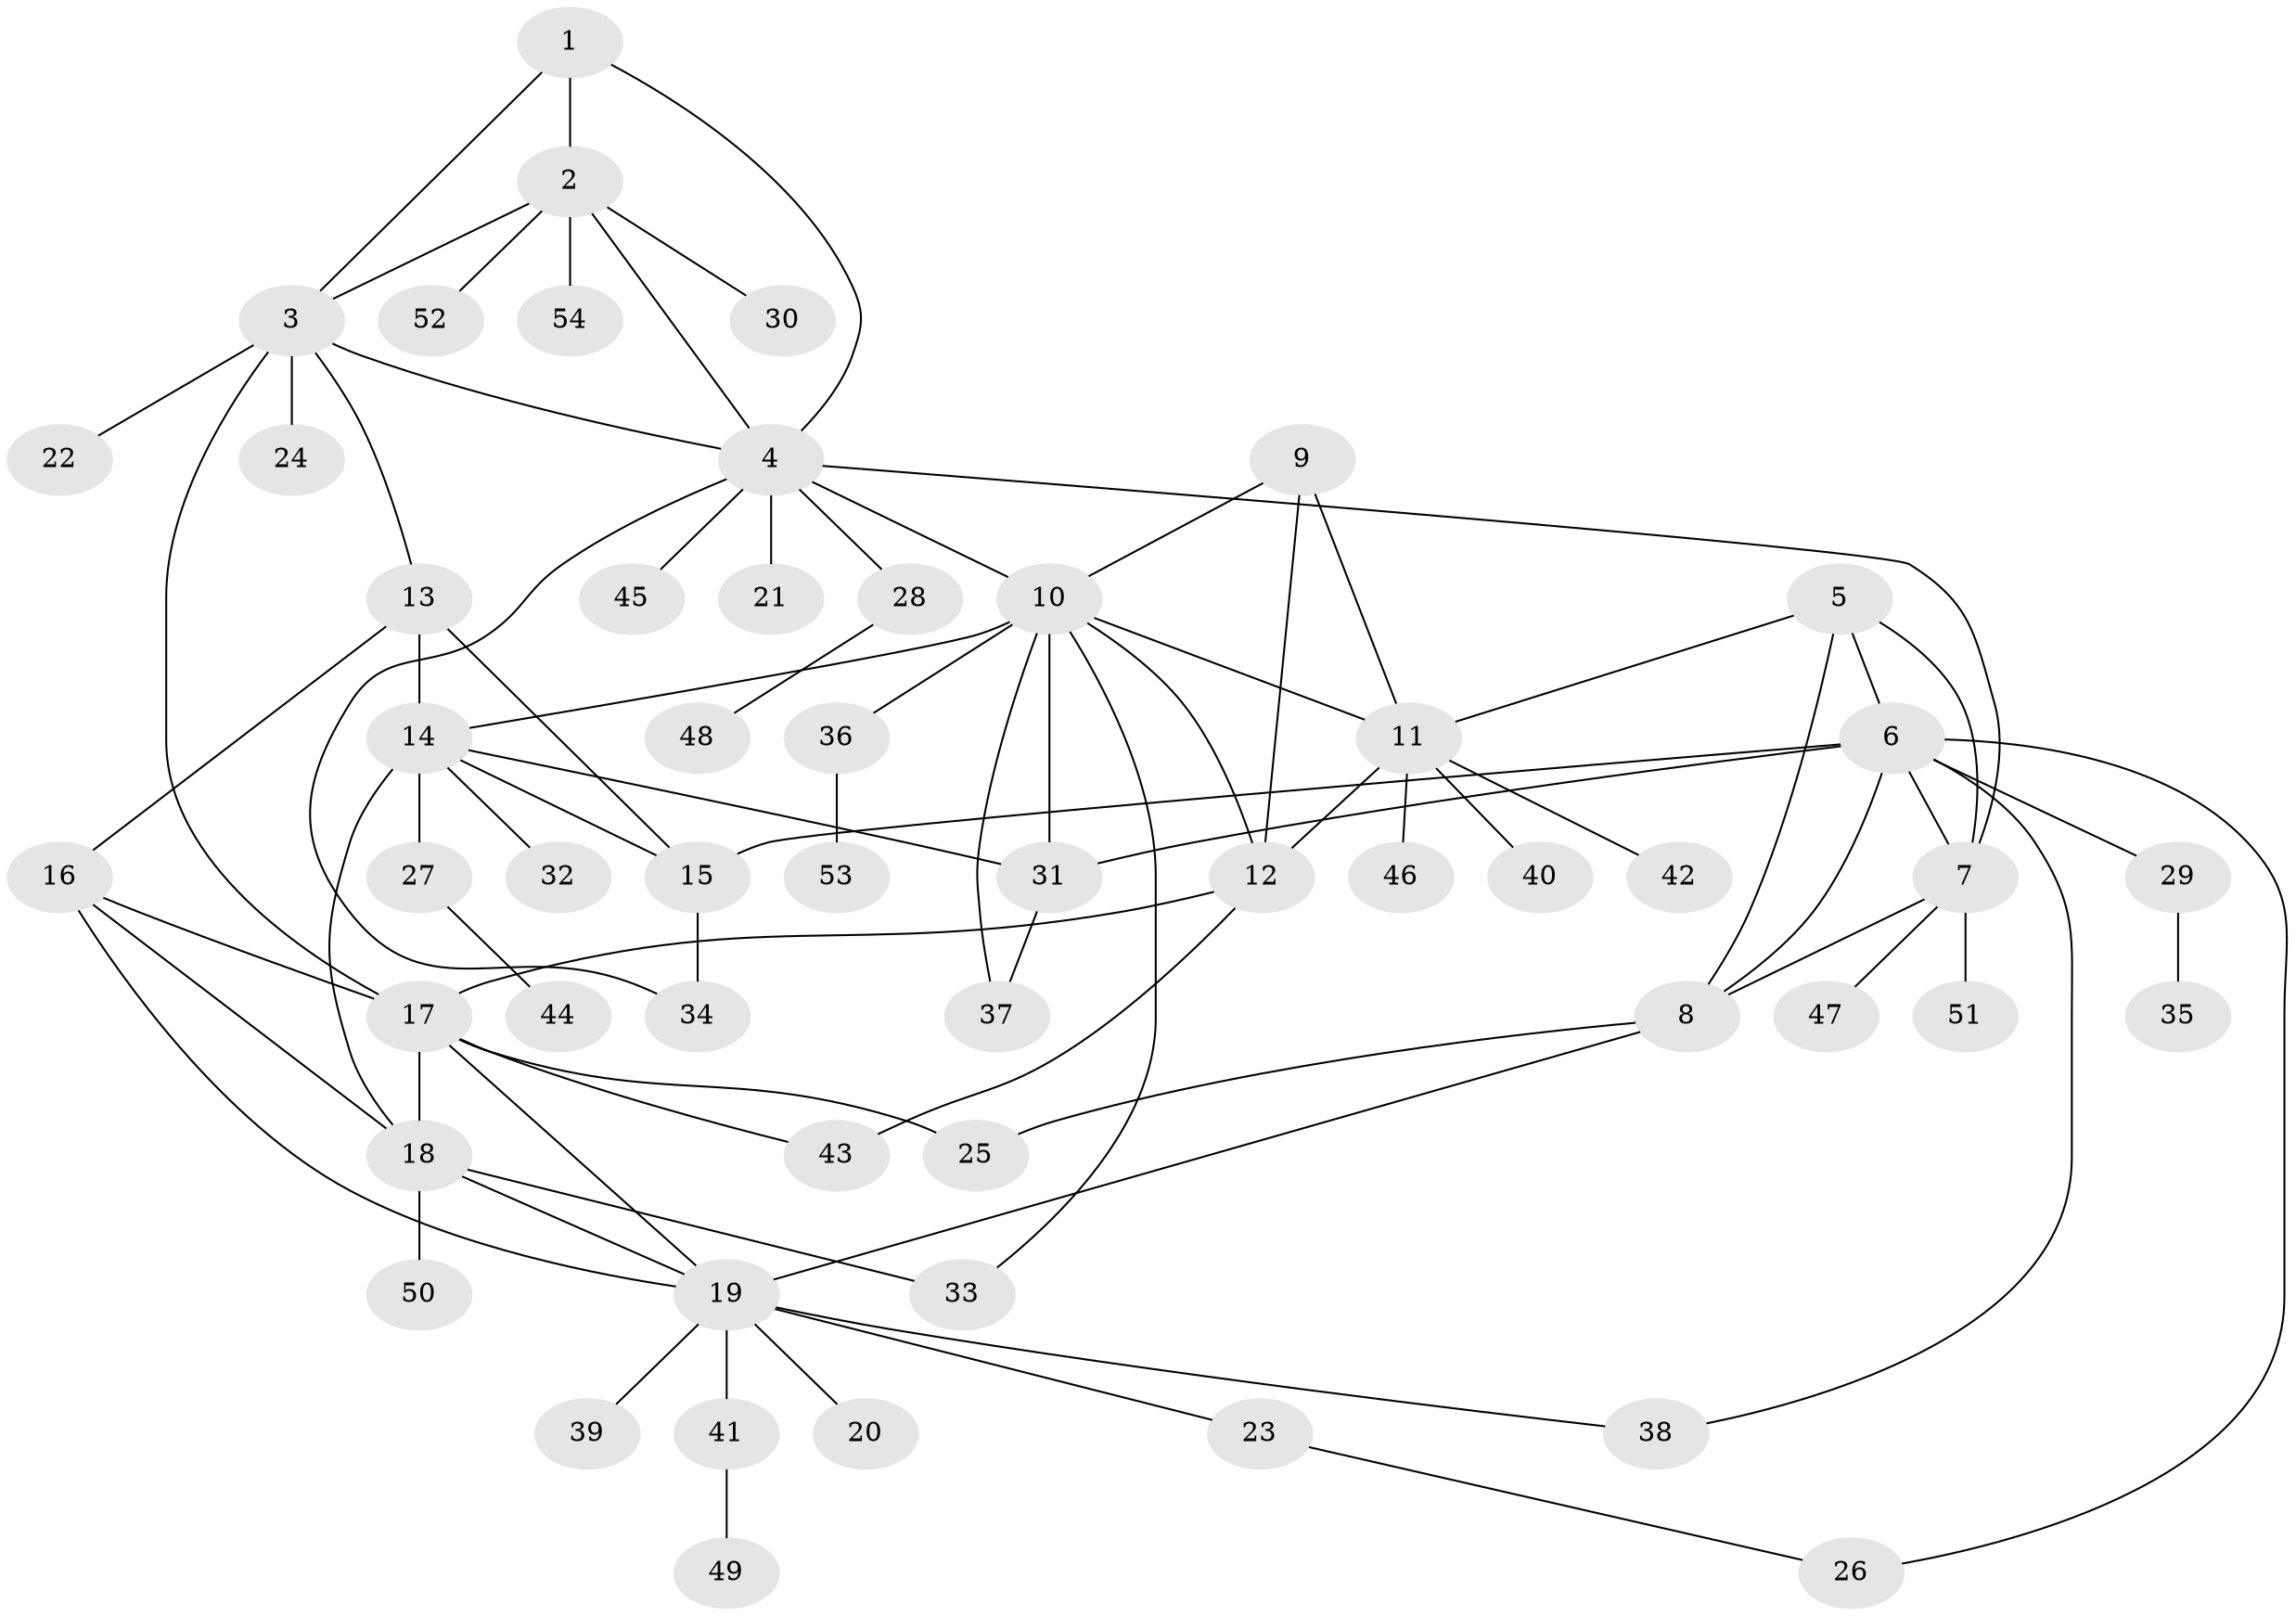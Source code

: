 // original degree distribution, {3: 0.0898876404494382, 7: 0.0449438202247191, 8: 0.0449438202247191, 10: 0.033707865168539325, 5: 0.033707865168539325, 6: 0.02247191011235955, 4: 0.033707865168539325, 11: 0.011235955056179775, 1: 0.5393258426966292, 2: 0.14606741573033707}
// Generated by graph-tools (version 1.1) at 2025/52/03/04/25 22:52:29]
// undirected, 54 vertices, 82 edges
graph export_dot {
  node [color=gray90,style=filled];
  1;
  2;
  3;
  4;
  5;
  6;
  7;
  8;
  9;
  10;
  11;
  12;
  13;
  14;
  15;
  16;
  17;
  18;
  19;
  20;
  21;
  22;
  23;
  24;
  25;
  26;
  27;
  28;
  29;
  30;
  31;
  32;
  33;
  34;
  35;
  36;
  37;
  38;
  39;
  40;
  41;
  42;
  43;
  44;
  45;
  46;
  47;
  48;
  49;
  50;
  51;
  52;
  53;
  54;
  1 -- 2 [weight=1.0];
  1 -- 3 [weight=1.0];
  1 -- 4 [weight=1.0];
  2 -- 3 [weight=1.0];
  2 -- 4 [weight=1.0];
  2 -- 30 [weight=1.0];
  2 -- 52 [weight=1.0];
  2 -- 54 [weight=1.0];
  3 -- 4 [weight=1.0];
  3 -- 13 [weight=1.0];
  3 -- 17 [weight=1.0];
  3 -- 22 [weight=1.0];
  3 -- 24 [weight=1.0];
  4 -- 7 [weight=1.0];
  4 -- 10 [weight=1.0];
  4 -- 21 [weight=1.0];
  4 -- 28 [weight=1.0];
  4 -- 34 [weight=1.0];
  4 -- 45 [weight=1.0];
  5 -- 6 [weight=1.0];
  5 -- 7 [weight=1.0];
  5 -- 8 [weight=1.0];
  5 -- 11 [weight=1.0];
  6 -- 7 [weight=1.0];
  6 -- 8 [weight=1.0];
  6 -- 15 [weight=1.0];
  6 -- 26 [weight=1.0];
  6 -- 29 [weight=1.0];
  6 -- 31 [weight=1.0];
  6 -- 38 [weight=1.0];
  7 -- 8 [weight=1.0];
  7 -- 47 [weight=1.0];
  7 -- 51 [weight=1.0];
  8 -- 19 [weight=1.0];
  8 -- 25 [weight=1.0];
  9 -- 10 [weight=1.0];
  9 -- 11 [weight=1.0];
  9 -- 12 [weight=1.0];
  10 -- 11 [weight=1.0];
  10 -- 12 [weight=1.0];
  10 -- 14 [weight=1.0];
  10 -- 31 [weight=1.0];
  10 -- 33 [weight=1.0];
  10 -- 36 [weight=1.0];
  10 -- 37 [weight=1.0];
  11 -- 12 [weight=1.0];
  11 -- 40 [weight=1.0];
  11 -- 42 [weight=1.0];
  11 -- 46 [weight=1.0];
  12 -- 17 [weight=1.0];
  12 -- 43 [weight=2.0];
  13 -- 14 [weight=7.0];
  13 -- 15 [weight=1.0];
  13 -- 16 [weight=1.0];
  14 -- 15 [weight=2.0];
  14 -- 18 [weight=1.0];
  14 -- 27 [weight=1.0];
  14 -- 31 [weight=1.0];
  14 -- 32 [weight=1.0];
  15 -- 34 [weight=1.0];
  16 -- 17 [weight=1.0];
  16 -- 18 [weight=1.0];
  16 -- 19 [weight=1.0];
  17 -- 18 [weight=1.0];
  17 -- 19 [weight=1.0];
  17 -- 25 [weight=1.0];
  17 -- 43 [weight=1.0];
  18 -- 19 [weight=1.0];
  18 -- 33 [weight=1.0];
  18 -- 50 [weight=1.0];
  19 -- 20 [weight=1.0];
  19 -- 23 [weight=1.0];
  19 -- 38 [weight=1.0];
  19 -- 39 [weight=1.0];
  19 -- 41 [weight=1.0];
  23 -- 26 [weight=1.0];
  27 -- 44 [weight=1.0];
  28 -- 48 [weight=1.0];
  29 -- 35 [weight=1.0];
  31 -- 37 [weight=1.0];
  36 -- 53 [weight=1.0];
  41 -- 49 [weight=1.0];
}

